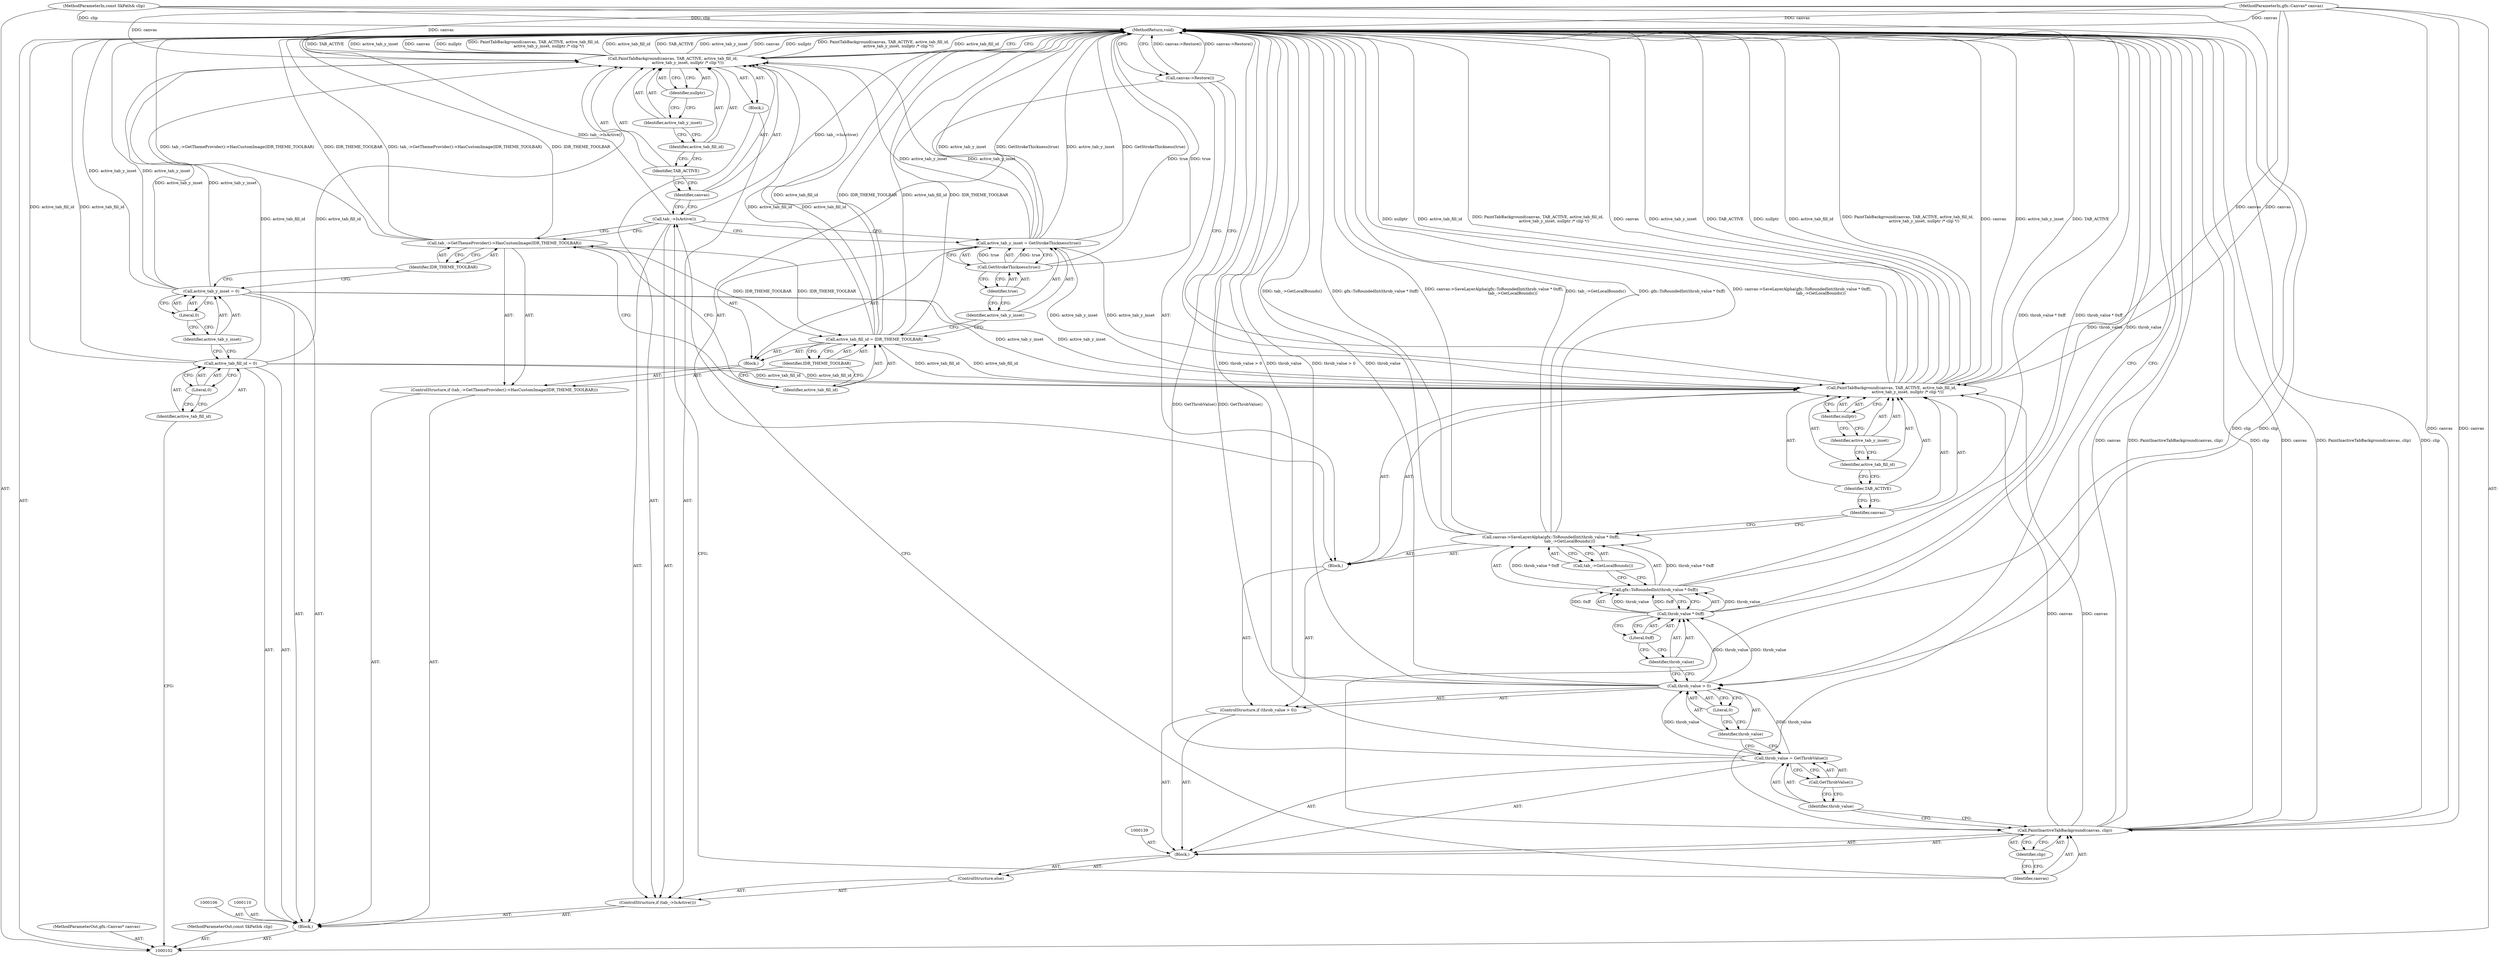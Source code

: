 digraph "0_Chrome_45d901b56f578a74b19ba0d10fa5c4c467f19303_6" {
"1000161" [label="(MethodReturn,void)"];
"1000103" [label="(MethodParameterIn,gfx::Canvas* canvas)"];
"1000227" [label="(MethodParameterOut,gfx::Canvas* canvas)"];
"1000104" [label="(MethodParameterIn,const SkPath& clip)"];
"1000228" [label="(MethodParameterOut,const SkPath& clip)"];
"1000105" [label="(Block,)"];
"1000129" [label="(Identifier,canvas)"];
"1000130" [label="(Identifier,TAB_ACTIVE)"];
"1000128" [label="(Call,PaintTabBackground(canvas, TAB_ACTIVE, active_tab_fill_id,\n                        active_tab_y_inset, nullptr /* clip */))"];
"1000131" [label="(Identifier,active_tab_fill_id)"];
"1000132" [label="(Identifier,active_tab_y_inset)"];
"1000133" [label="(Identifier,nullptr)"];
"1000134" [label="(ControlStructure,else)"];
"1000137" [label="(Identifier,canvas)"];
"1000138" [label="(Identifier,clip)"];
"1000136" [label="(Call,PaintInactiveTabBackground(canvas, clip))"];
"1000140" [label="(Call,throb_value = GetThrobValue())"];
"1000141" [label="(Identifier,throb_value)"];
"1000142" [label="(Call,GetThrobValue())"];
"1000135" [label="(Block,)"];
"1000146" [label="(Literal,0)"];
"1000147" [label="(Block,)"];
"1000143" [label="(ControlStructure,if (throb_value > 0))"];
"1000144" [label="(Call,throb_value > 0)"];
"1000145" [label="(Identifier,throb_value)"];
"1000149" [label="(Call,gfx::ToRoundedInt(throb_value * 0xff))"];
"1000150" [label="(Call,throb_value * 0xff)"];
"1000151" [label="(Identifier,throb_value)"];
"1000152" [label="(Literal,0xff)"];
"1000148" [label="(Call,canvas->SaveLayerAlpha(gfx::ToRoundedInt(throb_value * 0xff),\n                              tab_->GetLocalBounds()))"];
"1000153" [label="(Call,tab_->GetLocalBounds())"];
"1000155" [label="(Identifier,canvas)"];
"1000156" [label="(Identifier,TAB_ACTIVE)"];
"1000157" [label="(Identifier,active_tab_fill_id)"];
"1000154" [label="(Call,PaintTabBackground(canvas, TAB_ACTIVE, active_tab_fill_id,\n                          active_tab_y_inset, nullptr /* clip */))"];
"1000109" [label="(Literal,0)"];
"1000107" [label="(Call,active_tab_fill_id = 0)"];
"1000108" [label="(Identifier,active_tab_fill_id)"];
"1000158" [label="(Identifier,active_tab_y_inset)"];
"1000159" [label="(Identifier,nullptr)"];
"1000160" [label="(Call,canvas->Restore())"];
"1000113" [label="(Literal,0)"];
"1000111" [label="(Call,active_tab_y_inset = 0)"];
"1000112" [label="(Identifier,active_tab_y_inset)"];
"1000114" [label="(ControlStructure,if (tab_->GetThemeProvider()->HasCustomImage(IDR_THEME_TOOLBAR)))"];
"1000116" [label="(Identifier,IDR_THEME_TOOLBAR)"];
"1000115" [label="(Call,tab_->GetThemeProvider()->HasCustomImage(IDR_THEME_TOOLBAR))"];
"1000117" [label="(Block,)"];
"1000120" [label="(Identifier,IDR_THEME_TOOLBAR)"];
"1000118" [label="(Call,active_tab_fill_id = IDR_THEME_TOOLBAR)"];
"1000119" [label="(Identifier,active_tab_fill_id)"];
"1000123" [label="(Call,GetStrokeThickness(true))"];
"1000121" [label="(Call,active_tab_y_inset = GetStrokeThickness(true))"];
"1000122" [label="(Identifier,active_tab_y_inset)"];
"1000124" [label="(Identifier,true)"];
"1000127" [label="(Block,)"];
"1000125" [label="(ControlStructure,if (tab_->IsActive()))"];
"1000126" [label="(Call,tab_->IsActive())"];
"1000161" -> "1000102"  [label="AST: "];
"1000161" -> "1000128"  [label="CFG: "];
"1000161" -> "1000160"  [label="CFG: "];
"1000161" -> "1000144"  [label="CFG: "];
"1000154" -> "1000161"  [label="DDG: nullptr"];
"1000154" -> "1000161"  [label="DDG: active_tab_fill_id"];
"1000154" -> "1000161"  [label="DDG: PaintTabBackground(canvas, TAB_ACTIVE, active_tab_fill_id,\n                          active_tab_y_inset, nullptr /* clip */)"];
"1000154" -> "1000161"  [label="DDG: canvas"];
"1000154" -> "1000161"  [label="DDG: active_tab_y_inset"];
"1000154" -> "1000161"  [label="DDG: TAB_ACTIVE"];
"1000140" -> "1000161"  [label="DDG: GetThrobValue()"];
"1000107" -> "1000161"  [label="DDG: active_tab_fill_id"];
"1000104" -> "1000161"  [label="DDG: clip"];
"1000160" -> "1000161"  [label="DDG: canvas->Restore()"];
"1000148" -> "1000161"  [label="DDG: tab_->GetLocalBounds()"];
"1000148" -> "1000161"  [label="DDG: gfx::ToRoundedInt(throb_value * 0xff)"];
"1000148" -> "1000161"  [label="DDG: canvas->SaveLayerAlpha(gfx::ToRoundedInt(throb_value * 0xff),\n                              tab_->GetLocalBounds())"];
"1000118" -> "1000161"  [label="DDG: IDR_THEME_TOOLBAR"];
"1000118" -> "1000161"  [label="DDG: active_tab_fill_id"];
"1000149" -> "1000161"  [label="DDG: throb_value * 0xff"];
"1000136" -> "1000161"  [label="DDG: canvas"];
"1000136" -> "1000161"  [label="DDG: PaintInactiveTabBackground(canvas, clip)"];
"1000136" -> "1000161"  [label="DDG: clip"];
"1000128" -> "1000161"  [label="DDG: TAB_ACTIVE"];
"1000128" -> "1000161"  [label="DDG: active_tab_y_inset"];
"1000128" -> "1000161"  [label="DDG: canvas"];
"1000128" -> "1000161"  [label="DDG: nullptr"];
"1000128" -> "1000161"  [label="DDG: PaintTabBackground(canvas, TAB_ACTIVE, active_tab_fill_id,\n                        active_tab_y_inset, nullptr /* clip */)"];
"1000128" -> "1000161"  [label="DDG: active_tab_fill_id"];
"1000126" -> "1000161"  [label="DDG: tab_->IsActive()"];
"1000150" -> "1000161"  [label="DDG: throb_value"];
"1000121" -> "1000161"  [label="DDG: GetStrokeThickness(true)"];
"1000121" -> "1000161"  [label="DDG: active_tab_y_inset"];
"1000144" -> "1000161"  [label="DDG: throb_value > 0"];
"1000144" -> "1000161"  [label="DDG: throb_value"];
"1000103" -> "1000161"  [label="DDG: canvas"];
"1000115" -> "1000161"  [label="DDG: tab_->GetThemeProvider()->HasCustomImage(IDR_THEME_TOOLBAR)"];
"1000115" -> "1000161"  [label="DDG: IDR_THEME_TOOLBAR"];
"1000111" -> "1000161"  [label="DDG: active_tab_y_inset"];
"1000123" -> "1000161"  [label="DDG: true"];
"1000103" -> "1000102"  [label="AST: "];
"1000103" -> "1000161"  [label="DDG: canvas"];
"1000103" -> "1000128"  [label="DDG: canvas"];
"1000103" -> "1000136"  [label="DDG: canvas"];
"1000103" -> "1000154"  [label="DDG: canvas"];
"1000227" -> "1000102"  [label="AST: "];
"1000104" -> "1000102"  [label="AST: "];
"1000104" -> "1000161"  [label="DDG: clip"];
"1000104" -> "1000136"  [label="DDG: clip"];
"1000228" -> "1000102"  [label="AST: "];
"1000105" -> "1000102"  [label="AST: "];
"1000106" -> "1000105"  [label="AST: "];
"1000107" -> "1000105"  [label="AST: "];
"1000110" -> "1000105"  [label="AST: "];
"1000111" -> "1000105"  [label="AST: "];
"1000114" -> "1000105"  [label="AST: "];
"1000125" -> "1000105"  [label="AST: "];
"1000129" -> "1000128"  [label="AST: "];
"1000129" -> "1000126"  [label="CFG: "];
"1000130" -> "1000129"  [label="CFG: "];
"1000130" -> "1000128"  [label="AST: "];
"1000130" -> "1000129"  [label="CFG: "];
"1000131" -> "1000130"  [label="CFG: "];
"1000128" -> "1000127"  [label="AST: "];
"1000128" -> "1000133"  [label="CFG: "];
"1000129" -> "1000128"  [label="AST: "];
"1000130" -> "1000128"  [label="AST: "];
"1000131" -> "1000128"  [label="AST: "];
"1000132" -> "1000128"  [label="AST: "];
"1000133" -> "1000128"  [label="AST: "];
"1000161" -> "1000128"  [label="CFG: "];
"1000128" -> "1000161"  [label="DDG: TAB_ACTIVE"];
"1000128" -> "1000161"  [label="DDG: active_tab_y_inset"];
"1000128" -> "1000161"  [label="DDG: canvas"];
"1000128" -> "1000161"  [label="DDG: nullptr"];
"1000128" -> "1000161"  [label="DDG: PaintTabBackground(canvas, TAB_ACTIVE, active_tab_fill_id,\n                        active_tab_y_inset, nullptr /* clip */)"];
"1000128" -> "1000161"  [label="DDG: active_tab_fill_id"];
"1000103" -> "1000128"  [label="DDG: canvas"];
"1000107" -> "1000128"  [label="DDG: active_tab_fill_id"];
"1000118" -> "1000128"  [label="DDG: active_tab_fill_id"];
"1000111" -> "1000128"  [label="DDG: active_tab_y_inset"];
"1000121" -> "1000128"  [label="DDG: active_tab_y_inset"];
"1000131" -> "1000128"  [label="AST: "];
"1000131" -> "1000130"  [label="CFG: "];
"1000132" -> "1000131"  [label="CFG: "];
"1000132" -> "1000128"  [label="AST: "];
"1000132" -> "1000131"  [label="CFG: "];
"1000133" -> "1000132"  [label="CFG: "];
"1000133" -> "1000128"  [label="AST: "];
"1000133" -> "1000132"  [label="CFG: "];
"1000128" -> "1000133"  [label="CFG: "];
"1000134" -> "1000125"  [label="AST: "];
"1000135" -> "1000134"  [label="AST: "];
"1000137" -> "1000136"  [label="AST: "];
"1000137" -> "1000126"  [label="CFG: "];
"1000138" -> "1000137"  [label="CFG: "];
"1000138" -> "1000136"  [label="AST: "];
"1000138" -> "1000137"  [label="CFG: "];
"1000136" -> "1000138"  [label="CFG: "];
"1000136" -> "1000135"  [label="AST: "];
"1000136" -> "1000138"  [label="CFG: "];
"1000137" -> "1000136"  [label="AST: "];
"1000138" -> "1000136"  [label="AST: "];
"1000141" -> "1000136"  [label="CFG: "];
"1000136" -> "1000161"  [label="DDG: canvas"];
"1000136" -> "1000161"  [label="DDG: PaintInactiveTabBackground(canvas, clip)"];
"1000136" -> "1000161"  [label="DDG: clip"];
"1000103" -> "1000136"  [label="DDG: canvas"];
"1000104" -> "1000136"  [label="DDG: clip"];
"1000136" -> "1000154"  [label="DDG: canvas"];
"1000140" -> "1000135"  [label="AST: "];
"1000140" -> "1000142"  [label="CFG: "];
"1000141" -> "1000140"  [label="AST: "];
"1000142" -> "1000140"  [label="AST: "];
"1000145" -> "1000140"  [label="CFG: "];
"1000140" -> "1000161"  [label="DDG: GetThrobValue()"];
"1000140" -> "1000144"  [label="DDG: throb_value"];
"1000141" -> "1000140"  [label="AST: "];
"1000141" -> "1000136"  [label="CFG: "];
"1000142" -> "1000141"  [label="CFG: "];
"1000142" -> "1000140"  [label="AST: "];
"1000142" -> "1000141"  [label="CFG: "];
"1000140" -> "1000142"  [label="CFG: "];
"1000135" -> "1000134"  [label="AST: "];
"1000136" -> "1000135"  [label="AST: "];
"1000139" -> "1000135"  [label="AST: "];
"1000140" -> "1000135"  [label="AST: "];
"1000143" -> "1000135"  [label="AST: "];
"1000146" -> "1000144"  [label="AST: "];
"1000146" -> "1000145"  [label="CFG: "];
"1000144" -> "1000146"  [label="CFG: "];
"1000147" -> "1000143"  [label="AST: "];
"1000148" -> "1000147"  [label="AST: "];
"1000154" -> "1000147"  [label="AST: "];
"1000160" -> "1000147"  [label="AST: "];
"1000143" -> "1000135"  [label="AST: "];
"1000144" -> "1000143"  [label="AST: "];
"1000147" -> "1000143"  [label="AST: "];
"1000144" -> "1000143"  [label="AST: "];
"1000144" -> "1000146"  [label="CFG: "];
"1000145" -> "1000144"  [label="AST: "];
"1000146" -> "1000144"  [label="AST: "];
"1000151" -> "1000144"  [label="CFG: "];
"1000161" -> "1000144"  [label="CFG: "];
"1000144" -> "1000161"  [label="DDG: throb_value > 0"];
"1000144" -> "1000161"  [label="DDG: throb_value"];
"1000140" -> "1000144"  [label="DDG: throb_value"];
"1000144" -> "1000150"  [label="DDG: throb_value"];
"1000145" -> "1000144"  [label="AST: "];
"1000145" -> "1000140"  [label="CFG: "];
"1000146" -> "1000145"  [label="CFG: "];
"1000149" -> "1000148"  [label="AST: "];
"1000149" -> "1000150"  [label="CFG: "];
"1000150" -> "1000149"  [label="AST: "];
"1000153" -> "1000149"  [label="CFG: "];
"1000149" -> "1000161"  [label="DDG: throb_value * 0xff"];
"1000149" -> "1000148"  [label="DDG: throb_value * 0xff"];
"1000150" -> "1000149"  [label="DDG: throb_value"];
"1000150" -> "1000149"  [label="DDG: 0xff"];
"1000150" -> "1000149"  [label="AST: "];
"1000150" -> "1000152"  [label="CFG: "];
"1000151" -> "1000150"  [label="AST: "];
"1000152" -> "1000150"  [label="AST: "];
"1000149" -> "1000150"  [label="CFG: "];
"1000150" -> "1000161"  [label="DDG: throb_value"];
"1000150" -> "1000149"  [label="DDG: throb_value"];
"1000150" -> "1000149"  [label="DDG: 0xff"];
"1000144" -> "1000150"  [label="DDG: throb_value"];
"1000151" -> "1000150"  [label="AST: "];
"1000151" -> "1000144"  [label="CFG: "];
"1000152" -> "1000151"  [label="CFG: "];
"1000152" -> "1000150"  [label="AST: "];
"1000152" -> "1000151"  [label="CFG: "];
"1000150" -> "1000152"  [label="CFG: "];
"1000148" -> "1000147"  [label="AST: "];
"1000148" -> "1000153"  [label="CFG: "];
"1000149" -> "1000148"  [label="AST: "];
"1000153" -> "1000148"  [label="AST: "];
"1000155" -> "1000148"  [label="CFG: "];
"1000148" -> "1000161"  [label="DDG: tab_->GetLocalBounds()"];
"1000148" -> "1000161"  [label="DDG: gfx::ToRoundedInt(throb_value * 0xff)"];
"1000148" -> "1000161"  [label="DDG: canvas->SaveLayerAlpha(gfx::ToRoundedInt(throb_value * 0xff),\n                              tab_->GetLocalBounds())"];
"1000149" -> "1000148"  [label="DDG: throb_value * 0xff"];
"1000153" -> "1000148"  [label="AST: "];
"1000153" -> "1000149"  [label="CFG: "];
"1000148" -> "1000153"  [label="CFG: "];
"1000155" -> "1000154"  [label="AST: "];
"1000155" -> "1000148"  [label="CFG: "];
"1000156" -> "1000155"  [label="CFG: "];
"1000156" -> "1000154"  [label="AST: "];
"1000156" -> "1000155"  [label="CFG: "];
"1000157" -> "1000156"  [label="CFG: "];
"1000157" -> "1000154"  [label="AST: "];
"1000157" -> "1000156"  [label="CFG: "];
"1000158" -> "1000157"  [label="CFG: "];
"1000154" -> "1000147"  [label="AST: "];
"1000154" -> "1000159"  [label="CFG: "];
"1000155" -> "1000154"  [label="AST: "];
"1000156" -> "1000154"  [label="AST: "];
"1000157" -> "1000154"  [label="AST: "];
"1000158" -> "1000154"  [label="AST: "];
"1000159" -> "1000154"  [label="AST: "];
"1000160" -> "1000154"  [label="CFG: "];
"1000154" -> "1000161"  [label="DDG: nullptr"];
"1000154" -> "1000161"  [label="DDG: active_tab_fill_id"];
"1000154" -> "1000161"  [label="DDG: PaintTabBackground(canvas, TAB_ACTIVE, active_tab_fill_id,\n                          active_tab_y_inset, nullptr /* clip */)"];
"1000154" -> "1000161"  [label="DDG: canvas"];
"1000154" -> "1000161"  [label="DDG: active_tab_y_inset"];
"1000154" -> "1000161"  [label="DDG: TAB_ACTIVE"];
"1000136" -> "1000154"  [label="DDG: canvas"];
"1000103" -> "1000154"  [label="DDG: canvas"];
"1000107" -> "1000154"  [label="DDG: active_tab_fill_id"];
"1000118" -> "1000154"  [label="DDG: active_tab_fill_id"];
"1000111" -> "1000154"  [label="DDG: active_tab_y_inset"];
"1000121" -> "1000154"  [label="DDG: active_tab_y_inset"];
"1000109" -> "1000107"  [label="AST: "];
"1000109" -> "1000108"  [label="CFG: "];
"1000107" -> "1000109"  [label="CFG: "];
"1000107" -> "1000105"  [label="AST: "];
"1000107" -> "1000109"  [label="CFG: "];
"1000108" -> "1000107"  [label="AST: "];
"1000109" -> "1000107"  [label="AST: "];
"1000112" -> "1000107"  [label="CFG: "];
"1000107" -> "1000161"  [label="DDG: active_tab_fill_id"];
"1000107" -> "1000128"  [label="DDG: active_tab_fill_id"];
"1000107" -> "1000154"  [label="DDG: active_tab_fill_id"];
"1000108" -> "1000107"  [label="AST: "];
"1000108" -> "1000102"  [label="CFG: "];
"1000109" -> "1000108"  [label="CFG: "];
"1000158" -> "1000154"  [label="AST: "];
"1000158" -> "1000157"  [label="CFG: "];
"1000159" -> "1000158"  [label="CFG: "];
"1000159" -> "1000154"  [label="AST: "];
"1000159" -> "1000158"  [label="CFG: "];
"1000154" -> "1000159"  [label="CFG: "];
"1000160" -> "1000147"  [label="AST: "];
"1000160" -> "1000154"  [label="CFG: "];
"1000161" -> "1000160"  [label="CFG: "];
"1000160" -> "1000161"  [label="DDG: canvas->Restore()"];
"1000113" -> "1000111"  [label="AST: "];
"1000113" -> "1000112"  [label="CFG: "];
"1000111" -> "1000113"  [label="CFG: "];
"1000111" -> "1000105"  [label="AST: "];
"1000111" -> "1000113"  [label="CFG: "];
"1000112" -> "1000111"  [label="AST: "];
"1000113" -> "1000111"  [label="AST: "];
"1000116" -> "1000111"  [label="CFG: "];
"1000111" -> "1000161"  [label="DDG: active_tab_y_inset"];
"1000111" -> "1000128"  [label="DDG: active_tab_y_inset"];
"1000111" -> "1000154"  [label="DDG: active_tab_y_inset"];
"1000112" -> "1000111"  [label="AST: "];
"1000112" -> "1000107"  [label="CFG: "];
"1000113" -> "1000112"  [label="CFG: "];
"1000114" -> "1000105"  [label="AST: "];
"1000115" -> "1000114"  [label="AST: "];
"1000117" -> "1000114"  [label="AST: "];
"1000116" -> "1000115"  [label="AST: "];
"1000116" -> "1000111"  [label="CFG: "];
"1000115" -> "1000116"  [label="CFG: "];
"1000115" -> "1000114"  [label="AST: "];
"1000115" -> "1000116"  [label="CFG: "];
"1000116" -> "1000115"  [label="AST: "];
"1000119" -> "1000115"  [label="CFG: "];
"1000126" -> "1000115"  [label="CFG: "];
"1000115" -> "1000161"  [label="DDG: tab_->GetThemeProvider()->HasCustomImage(IDR_THEME_TOOLBAR)"];
"1000115" -> "1000161"  [label="DDG: IDR_THEME_TOOLBAR"];
"1000115" -> "1000118"  [label="DDG: IDR_THEME_TOOLBAR"];
"1000117" -> "1000114"  [label="AST: "];
"1000118" -> "1000117"  [label="AST: "];
"1000121" -> "1000117"  [label="AST: "];
"1000120" -> "1000118"  [label="AST: "];
"1000120" -> "1000119"  [label="CFG: "];
"1000118" -> "1000120"  [label="CFG: "];
"1000118" -> "1000117"  [label="AST: "];
"1000118" -> "1000120"  [label="CFG: "];
"1000119" -> "1000118"  [label="AST: "];
"1000120" -> "1000118"  [label="AST: "];
"1000122" -> "1000118"  [label="CFG: "];
"1000118" -> "1000161"  [label="DDG: IDR_THEME_TOOLBAR"];
"1000118" -> "1000161"  [label="DDG: active_tab_fill_id"];
"1000115" -> "1000118"  [label="DDG: IDR_THEME_TOOLBAR"];
"1000118" -> "1000128"  [label="DDG: active_tab_fill_id"];
"1000118" -> "1000154"  [label="DDG: active_tab_fill_id"];
"1000119" -> "1000118"  [label="AST: "];
"1000119" -> "1000115"  [label="CFG: "];
"1000120" -> "1000119"  [label="CFG: "];
"1000123" -> "1000121"  [label="AST: "];
"1000123" -> "1000124"  [label="CFG: "];
"1000124" -> "1000123"  [label="AST: "];
"1000121" -> "1000123"  [label="CFG: "];
"1000123" -> "1000161"  [label="DDG: true"];
"1000123" -> "1000121"  [label="DDG: true"];
"1000121" -> "1000117"  [label="AST: "];
"1000121" -> "1000123"  [label="CFG: "];
"1000122" -> "1000121"  [label="AST: "];
"1000123" -> "1000121"  [label="AST: "];
"1000126" -> "1000121"  [label="CFG: "];
"1000121" -> "1000161"  [label="DDG: GetStrokeThickness(true)"];
"1000121" -> "1000161"  [label="DDG: active_tab_y_inset"];
"1000123" -> "1000121"  [label="DDG: true"];
"1000121" -> "1000128"  [label="DDG: active_tab_y_inset"];
"1000121" -> "1000154"  [label="DDG: active_tab_y_inset"];
"1000122" -> "1000121"  [label="AST: "];
"1000122" -> "1000118"  [label="CFG: "];
"1000124" -> "1000122"  [label="CFG: "];
"1000124" -> "1000123"  [label="AST: "];
"1000124" -> "1000122"  [label="CFG: "];
"1000123" -> "1000124"  [label="CFG: "];
"1000127" -> "1000125"  [label="AST: "];
"1000128" -> "1000127"  [label="AST: "];
"1000125" -> "1000105"  [label="AST: "];
"1000126" -> "1000125"  [label="AST: "];
"1000127" -> "1000125"  [label="AST: "];
"1000134" -> "1000125"  [label="AST: "];
"1000126" -> "1000125"  [label="AST: "];
"1000126" -> "1000121"  [label="CFG: "];
"1000126" -> "1000115"  [label="CFG: "];
"1000129" -> "1000126"  [label="CFG: "];
"1000137" -> "1000126"  [label="CFG: "];
"1000126" -> "1000161"  [label="DDG: tab_->IsActive()"];
}
